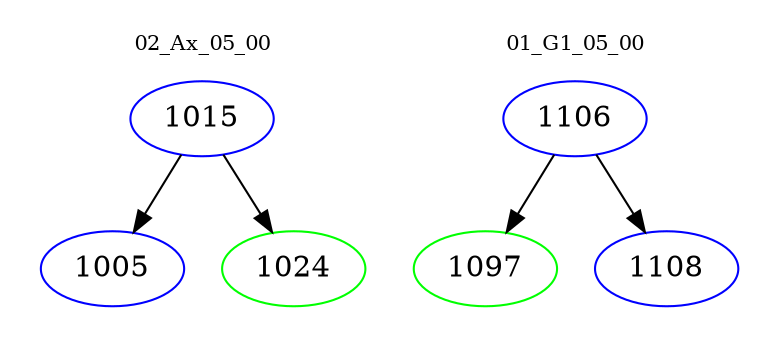 digraph{
subgraph cluster_0 {
color = white
label = "02_Ax_05_00";
fontsize=10;
T0_1015 [label="1015", color="blue"]
T0_1015 -> T0_1005 [color="black"]
T0_1005 [label="1005", color="blue"]
T0_1015 -> T0_1024 [color="black"]
T0_1024 [label="1024", color="green"]
}
subgraph cluster_1 {
color = white
label = "01_G1_05_00";
fontsize=10;
T1_1106 [label="1106", color="blue"]
T1_1106 -> T1_1097 [color="black"]
T1_1097 [label="1097", color="green"]
T1_1106 -> T1_1108 [color="black"]
T1_1108 [label="1108", color="blue"]
}
}
